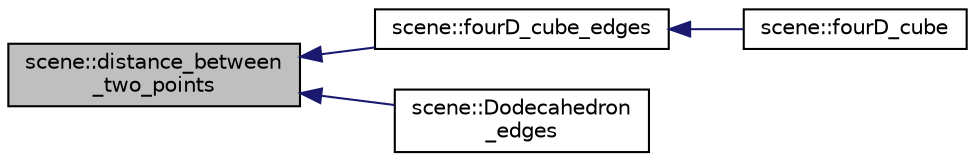 digraph "scene::distance_between_two_points"
{
  edge [fontname="Helvetica",fontsize="10",labelfontname="Helvetica",labelfontsize="10"];
  node [fontname="Helvetica",fontsize="10",shape=record];
  rankdir="LR";
  Node29 [label="scene::distance_between\l_two_points",height=0.2,width=0.4,color="black", fillcolor="grey75", style="filled", fontcolor="black"];
  Node29 -> Node30 [dir="back",color="midnightblue",fontsize="10",style="solid",fontname="Helvetica"];
  Node30 [label="scene::fourD_cube_edges",height=0.2,width=0.4,color="black", fillcolor="white", style="filled",URL="$df/db1/classscene.html#aa761f9085bfeefa291fc4e35b960875b"];
  Node30 -> Node31 [dir="back",color="midnightblue",fontsize="10",style="solid",fontname="Helvetica"];
  Node31 [label="scene::fourD_cube",height=0.2,width=0.4,color="black", fillcolor="white", style="filled",URL="$df/db1/classscene.html#ad8bb3c8f8cea3cedd5952d34d67b91a0"];
  Node29 -> Node32 [dir="back",color="midnightblue",fontsize="10",style="solid",fontname="Helvetica"];
  Node32 [label="scene::Dodecahedron\l_edges",height=0.2,width=0.4,color="black", fillcolor="white", style="filled",URL="$df/db1/classscene.html#ab99993460bc5447b2246c71dd7ff04e5"];
}
